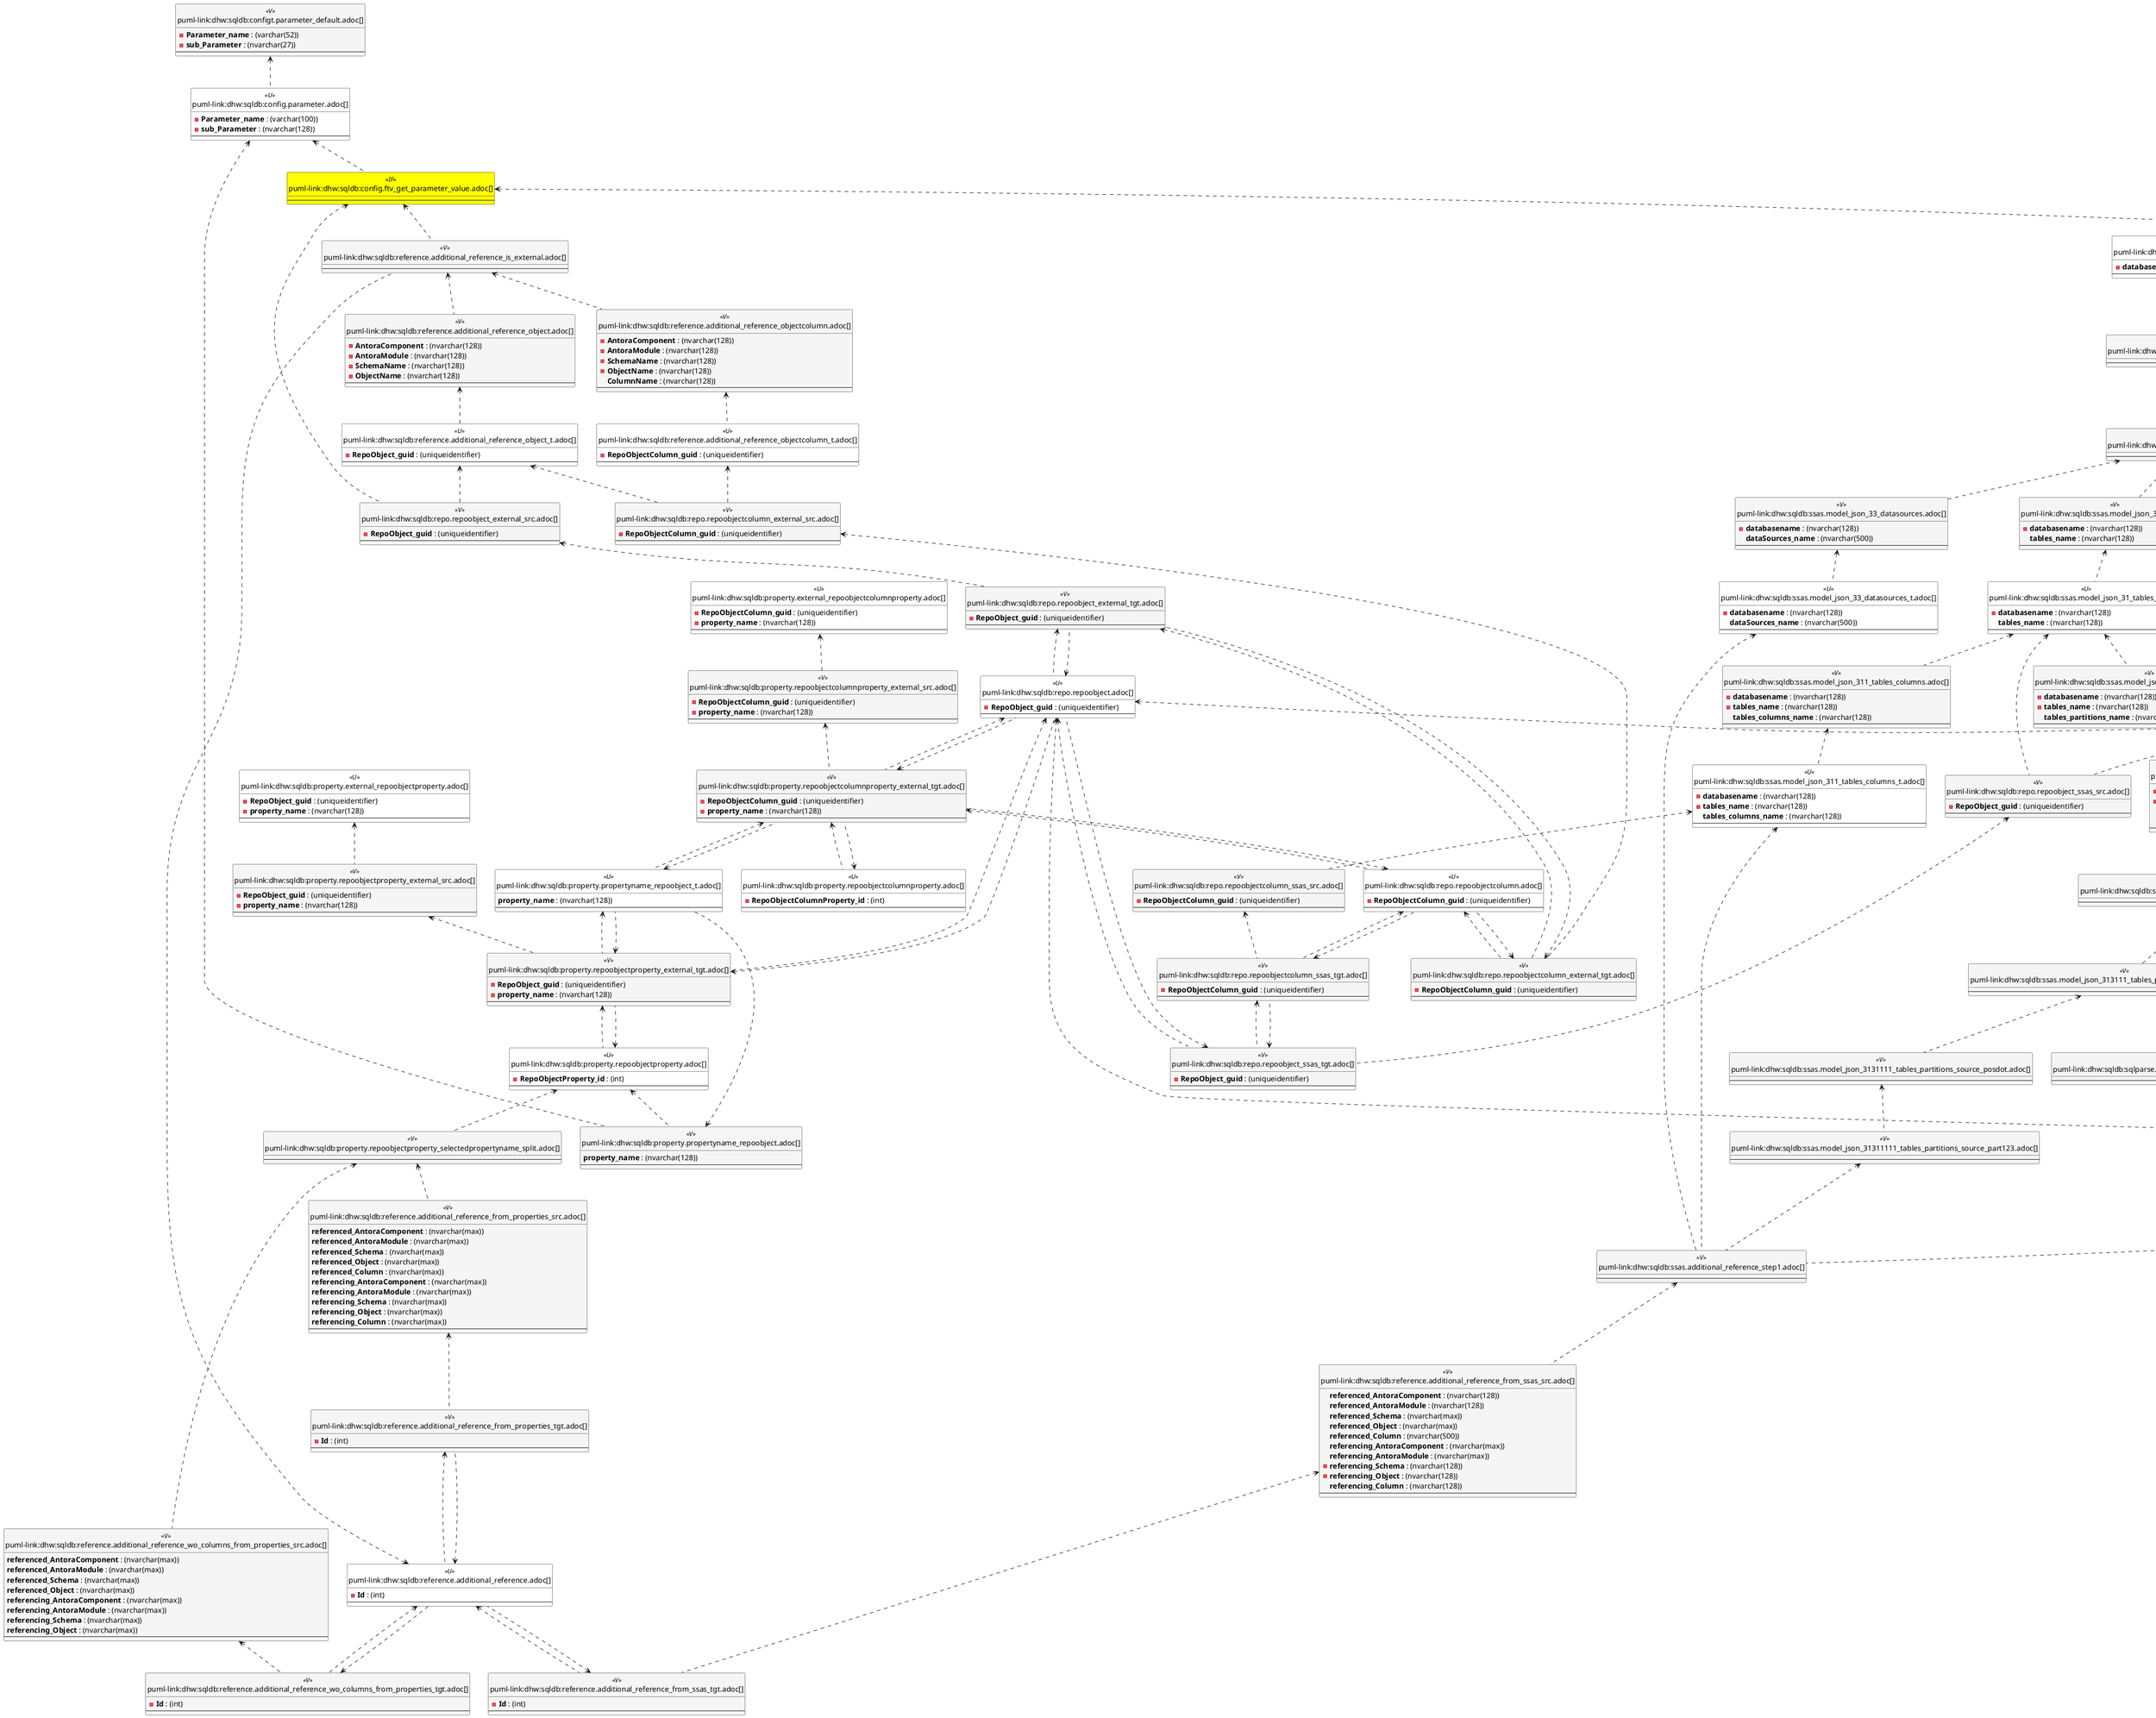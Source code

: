 @startuml
'Left to right direction
top to bottom direction
hide circle
'avoide "." issues:
set namespaceSeparator none


skinparam class {
  BackgroundColor White
  BackgroundColor<<FN>> Yellow
  BackgroundColor<<FS>> Yellow
  BackgroundColor<<FT>> LightGray
  BackgroundColor<<IF>> Yellow
  BackgroundColor<<IS>> Yellow
  BackgroundColor<<P>> Aqua
  BackgroundColor<<PC>> Aqua
  BackgroundColor<<SN>> Yellow
  BackgroundColor<<SO>> SlateBlue
  BackgroundColor<<TF>> LightGray
  BackgroundColor<<TR>> Tomato
  BackgroundColor<<U>> White
  BackgroundColor<<V>> WhiteSmoke
  BackgroundColor<<X>> Aqua
  BackgroundColor<<external>> AliceBlue
}


entity "puml-link:dhw:sqldb:config.ftv_get_parameter_value.adoc[]" as config.ftv_get_parameter_value << IF >> {
  --
}

entity "puml-link:dhw:sqldb:config.parameter.adoc[]" as config.Parameter << U >> {
  - **Parameter_name** : (varchar(100))
  - **sub_Parameter** : (nvarchar(128))
  --
}

entity "puml-link:dhw:sqldb:configt.join_type.adoc[]" as configT.join_type << V >> {
  - **join_type** : (varchar(16))
  --
}

entity "puml-link:dhw:sqldb:configt.parameter_default.adoc[]" as configT.Parameter_default << V >> {
  - **Parameter_name** : (varchar(52))
  - **sub_Parameter** : (nvarchar(27))
  --
}

entity "puml-link:dhw:sqldb:property.external_repoobjectcolumnproperty.adoc[]" as property.external_RepoObjectColumnProperty << U >> {
  - **RepoObjectColumn_guid** : (uniqueidentifier)
  - **property_name** : (nvarchar(128))
  --
}

entity "puml-link:dhw:sqldb:property.external_repoobjectproperty.adoc[]" as property.external_RepoObjectProperty << U >> {
  - **RepoObject_guid** : (uniqueidentifier)
  - **property_name** : (nvarchar(128))
  --
}

entity "puml-link:dhw:sqldb:property.propertyname_repoobject.adoc[]" as property.PropertyName_RepoObject << V >> {
  **property_name** : (nvarchar(128))
  --
}

entity "puml-link:dhw:sqldb:property.propertyname_repoobject_t.adoc[]" as property.PropertyName_RepoObject_T << U >> {
  **property_name** : (nvarchar(128))
  --
}

entity "puml-link:dhw:sqldb:property.repoobjectcolumnproperty.adoc[]" as property.RepoObjectColumnProperty << U >> {
  - **RepoObjectColumnProperty_id** : (int)
  --
}

entity "puml-link:dhw:sqldb:property.repoobjectcolumnproperty_external_src.adoc[]" as property.RepoObjectColumnProperty_external_src << V >> {
  - **RepoObjectColumn_guid** : (uniqueidentifier)
  - **property_name** : (nvarchar(128))
  --
}

entity "puml-link:dhw:sqldb:property.repoobjectcolumnproperty_external_tgt.adoc[]" as property.RepoObjectColumnProperty_external_tgt << V >> {
  - **RepoObjectColumn_guid** : (uniqueidentifier)
  - **property_name** : (nvarchar(128))
  --
}

entity "puml-link:dhw:sqldb:property.repoobjectproperty.adoc[]" as property.RepoObjectProperty << U >> {
  - **RepoObjectProperty_id** : (int)
  --
}

entity "puml-link:dhw:sqldb:property.repoobjectproperty_external_src.adoc[]" as property.RepoObjectProperty_external_src << V >> {
  - **RepoObject_guid** : (uniqueidentifier)
  - **property_name** : (nvarchar(128))
  --
}

entity "puml-link:dhw:sqldb:property.repoobjectproperty_external_tgt.adoc[]" as property.RepoObjectProperty_external_tgt << V >> {
  - **RepoObject_guid** : (uniqueidentifier)
  - **property_name** : (nvarchar(128))
  --
}

entity "puml-link:dhw:sqldb:property.repoobjectproperty_selectedpropertyname_split.adoc[]" as property.RepoObjectProperty_SelectedPropertyName_split << V >> {
  --
}

entity "puml-link:dhw:sqldb:reference.additional_reference.adoc[]" as reference.additional_Reference << U >> {
  - **Id** : (int)
  --
}

entity "puml-link:dhw:sqldb:reference.additional_reference_from_properties_src.adoc[]" as reference.additional_Reference_from_properties_src << V >> {
  **referenced_AntoraComponent** : (nvarchar(max))
  **referenced_AntoraModule** : (nvarchar(max))
  **referenced_Schema** : (nvarchar(max))
  **referenced_Object** : (nvarchar(max))
  **referenced_Column** : (nvarchar(max))
  **referencing_AntoraComponent** : (nvarchar(max))
  **referencing_AntoraModule** : (nvarchar(max))
  **referencing_Schema** : (nvarchar(max))
  **referencing_Object** : (nvarchar(max))
  **referencing_Column** : (nvarchar(max))
  --
}

entity "puml-link:dhw:sqldb:reference.additional_reference_from_properties_tgt.adoc[]" as reference.additional_Reference_from_properties_tgt << V >> {
  - **Id** : (int)
  --
}

entity "puml-link:dhw:sqldb:reference.additional_reference_from_ssas_src.adoc[]" as reference.additional_Reference_from_ssas_src << V >> {
  **referenced_AntoraComponent** : (nvarchar(128))
  **referenced_AntoraModule** : (nvarchar(128))
  **referenced_Schema** : (nvarchar(max))
  **referenced_Object** : (nvarchar(max))
  **referenced_Column** : (nvarchar(500))
  **referencing_AntoraComponent** : (nvarchar(max))
  **referencing_AntoraModule** : (nvarchar(max))
  - **referencing_Schema** : (nvarchar(128))
  - **referencing_Object** : (nvarchar(128))
  **referencing_Column** : (nvarchar(128))
  --
}

entity "puml-link:dhw:sqldb:reference.additional_reference_from_ssas_tgt.adoc[]" as reference.additional_Reference_from_ssas_tgt << V >> {
  - **Id** : (int)
  --
}

entity "puml-link:dhw:sqldb:reference.additional_reference_is_external.adoc[]" as reference.additional_Reference_is_external << V >> {
  --
}

entity "puml-link:dhw:sqldb:reference.additional_reference_object.adoc[]" as reference.additional_Reference_Object << V >> {
  - **AntoraComponent** : (nvarchar(128))
  - **AntoraModule** : (nvarchar(128))
  - **SchemaName** : (nvarchar(128))
  - **ObjectName** : (nvarchar(128))
  --
}

entity "puml-link:dhw:sqldb:reference.additional_reference_object_t.adoc[]" as reference.additional_Reference_Object_T << U >> {
  - **RepoObject_guid** : (uniqueidentifier)
  --
}

entity "puml-link:dhw:sqldb:reference.additional_reference_objectcolumn.adoc[]" as reference.additional_Reference_ObjectColumn << V >> {
  - **AntoraComponent** : (nvarchar(128))
  - **AntoraModule** : (nvarchar(128))
  - **SchemaName** : (nvarchar(128))
  - **ObjectName** : (nvarchar(128))
  **ColumnName** : (nvarchar(128))
  --
}

entity "puml-link:dhw:sqldb:reference.additional_reference_objectcolumn_t.adoc[]" as reference.additional_Reference_ObjectColumn_T << U >> {
  - **RepoObjectColumn_guid** : (uniqueidentifier)
  --
}

entity "puml-link:dhw:sqldb:reference.additional_reference_wo_columns_from_properties_src.adoc[]" as reference.additional_Reference_wo_columns_from_properties_src << V >> {
  **referenced_AntoraComponent** : (nvarchar(max))
  **referenced_AntoraModule** : (nvarchar(max))
  **referenced_Schema** : (nvarchar(max))
  **referenced_Object** : (nvarchar(max))
  **referencing_AntoraComponent** : (nvarchar(max))
  **referencing_AntoraModule** : (nvarchar(max))
  **referencing_Schema** : (nvarchar(max))
  **referencing_Object** : (nvarchar(max))
  --
}

entity "puml-link:dhw:sqldb:reference.additional_reference_wo_columns_from_properties_tgt.adoc[]" as reference.additional_Reference_wo_columns_from_properties_tgt << V >> {
  - **Id** : (int)
  --
}

entity "puml-link:dhw:sqldb:repo.repoobject.adoc[]" as repo.RepoObject << U >> {
  - **RepoObject_guid** : (uniqueidentifier)
  --
}

entity "puml-link:dhw:sqldb:repo.repoobject_external_src.adoc[]" as repo.RepoObject_external_src << V >> {
  - **RepoObject_guid** : (uniqueidentifier)
  --
}

entity "puml-link:dhw:sqldb:repo.repoobject_external_tgt.adoc[]" as repo.RepoObject_external_tgt << V >> {
  - **RepoObject_guid** : (uniqueidentifier)
  --
}

entity "puml-link:dhw:sqldb:repo.repoobject_ssas_src.adoc[]" as repo.RepoObject_SSAS_src << V >> {
  - **RepoObject_guid** : (uniqueidentifier)
  --
}

entity "puml-link:dhw:sqldb:repo.repoobject_ssas_tgt.adoc[]" as repo.RepoObject_SSAS_tgt << V >> {
  - **RepoObject_guid** : (uniqueidentifier)
  --
}

entity "puml-link:dhw:sqldb:repo.repoobjectcolumn.adoc[]" as repo.RepoObjectColumn << U >> {
  - **RepoObjectColumn_guid** : (uniqueidentifier)
  --
}

entity "puml-link:dhw:sqldb:repo.repoobjectcolumn_external_src.adoc[]" as repo.RepoObjectColumn_external_src << V >> {
  - **RepoObjectColumn_guid** : (uniqueidentifier)
  --
}

entity "puml-link:dhw:sqldb:repo.repoobjectcolumn_external_tgt.adoc[]" as repo.RepoObjectColumn_external_tgt << V >> {
  - **RepoObjectColumn_guid** : (uniqueidentifier)
  --
}

entity "puml-link:dhw:sqldb:repo.repoobjectcolumn_ssas_src.adoc[]" as repo.RepoObjectColumn_SSAS_src << V >> {
  - **RepoObjectColumn_guid** : (uniqueidentifier)
  --
}

entity "puml-link:dhw:sqldb:repo.repoobjectcolumn_ssas_tgt.adoc[]" as repo.RepoObjectColumn_SSAS_tgt << V >> {
  - **RepoObjectColumn_guid** : (uniqueidentifier)
  --
}

entity "puml-link:dhw:sqldb:repo.reposchema.adoc[]" as repo.RepoSchema << U >> {
  - **RepoSchema_guid** : (uniqueidentifier)
  --
}

entity "puml-link:dhw:sqldb:repo.reposchema_ssas_src.adoc[]" as repo.RepoSchema_ssas_src << V >> {
  --
}

entity "puml-link:dhw:sqldb:repo.reposchema_ssas_tgt.adoc[]" as repo.RepoSchema_ssas_tgt << V >> {
  - **RepoSchema_guid** : (uniqueidentifier)
  --
}

entity "puml-link:dhw:sqldb:sqlparse.ftv_sqlparse.adoc[]" as sqlparse.ftv_sqlparse << IF >> {
  --
}

entity "puml-link:dhw:sqldb:sqlparse.ftv_sqlparse_with_some_children.adoc[]" as sqlparse.ftv_sqlparse_with_some_children << IF >> {
  --
}

entity "puml-link:dhw:sqldb:sqlparse.repoobject_sqlmodules.adoc[]" as sqlparse.RepoObject_SqlModules << U >> {
  - **RepoObject_guid** : (uniqueidentifier)
  --
}

entity "puml-link:dhw:sqldb:sqlparse.repoobject_sqlmodules_10_statement.adoc[]" as sqlparse.RepoObject_SqlModules_10_statement << V >> {
  --
}

entity "puml-link:dhw:sqldb:sqlparse.repoobject_sqlmodules_20_statement_children.adoc[]" as sqlparse.RepoObject_SqlModules_20_statement_children << V >> {
  - **RepoObject_guid** : (uniqueidentifier)
  - **json_key** : (nvarchar(4000))
  --
}

entity "puml-link:dhw:sqldb:sqlparse.repoobject_sqlmodules_21_statement_children_helper.adoc[]" as sqlparse.RepoObject_SqlModules_21_statement_children_helper << V >> {
  --
}

entity "puml-link:dhw:sqldb:sqlparse.repoobject_sqlmodules_22_identifier_alias_as.adoc[]" as sqlparse.RepoObject_SqlModules_22_identifier_alias_AS << V >> {
  - **RepoObject_guid** : (uniqueidentifier)
  - **json_key** : (nvarchar(4000))
  **RowNumber** : (bigint)
  --
}

entity "puml-link:dhw:sqldb:sqlparse.repoobject_sqlmodules_29_1_object_is_union.adoc[]" as sqlparse.RepoObject_SqlModules_29_1_object_is_union << V >> {
  --
}

entity "puml-link:dhw:sqldb:sqlparse.repoobject_sqlmodules_29_2_object_is_groupby.adoc[]" as sqlparse.RepoObject_SqlModules_29_2_object_is_GroupBy << V >> {
  --
}

entity "puml-link:dhw:sqldb:sqlparse.repoobject_sqlmodules_31_object.adoc[]" as sqlparse.RepoObject_SqlModules_31_object << V >> {
  --
}

entity "puml-link:dhw:sqldb:sqlparse.repoobject_sqlmodules_32_objectclass.adoc[]" as sqlparse.RepoObject_SqlModules_32_ObjectClass << V >> {
  - **RepoObject_guid** : (uniqueidentifier)
  **class** : (nvarchar(500))
  --
}

entity "puml-link:dhw:sqldb:sqlparse.repoobject_sqlmodules_33_objectnormalized.adoc[]" as sqlparse.RepoObject_SqlModules_33_ObjectNormalized << V >> {
  - **RepoObject_guid** : (uniqueidentifier)
  **normalized** : (nvarchar(max))
  --
}

entity "puml-link:dhw:sqldb:sqlparse.repoobject_sqlmodules_39_object.adoc[]" as sqlparse.RepoObject_SqlModules_39_object << V >> {
  --
}

entity "puml-link:dhw:sqldb:sqlparse.repoobject_sqlmodules_41_from.adoc[]" as sqlparse.RepoObject_SqlModules_41_from << V >> {
  --
}

entity "puml-link:dhw:sqldb:sqlparse.repoobject_sqlmodules_41_from_t.adoc[]" as sqlparse.RepoObject_SqlModules_41_from_T << U >> {
  --
}

entity "puml-link:dhw:sqldb:sqlparse.repoobject_sqlmodules_42_from_identifier.adoc[]" as sqlparse.RepoObject_SqlModules_42_from_Identifier << V >> {
  --
}

entity "puml-link:dhw:sqldb:ssas.additional_reference_step1.adoc[]" as ssas.additional_Reference_step1 << V >> {
  --
}

entity "puml-link:dhw:sqldb:ssas.model_json.adoc[]" as ssas.model_json << U >> {
  - **databasename** : (nvarchar(128))
  --
}

entity "puml-link:dhw:sqldb:ssas.model_json_10.adoc[]" as ssas.model_json_10 << V >> {
  --
}

entity "puml-link:dhw:sqldb:ssas.model_json_20.adoc[]" as ssas.model_json_20 << V >> {
  --
}

entity "puml-link:dhw:sqldb:ssas.model_json_201_descriptions_multiline.adoc[]" as ssas.model_json_201_descriptions_multiline << V >> {
  --
}

entity "puml-link:dhw:sqldb:ssas.model_json_2011_descriptions_stragg.adoc[]" as ssas.model_json_2011_descriptions_StrAgg << V >> {
  --
}

entity "puml-link:dhw:sqldb:ssas.model_json_31_tables.adoc[]" as ssas.model_json_31_tables << V >> {
  - **databasename** : (nvarchar(128))
  **tables_name** : (nvarchar(128))
  --
}

entity "puml-link:dhw:sqldb:ssas.model_json_31_tables_t.adoc[]" as ssas.model_json_31_tables_T << U >> {
  - **databasename** : (nvarchar(128))
  **tables_name** : (nvarchar(128))
  --
}

entity "puml-link:dhw:sqldb:ssas.model_json_311_tables_columns.adoc[]" as ssas.model_json_311_tables_columns << V >> {
  - **databasename** : (nvarchar(128))
  - **tables_name** : (nvarchar(128))
  **tables_columns_name** : (nvarchar(128))
  --
}

entity "puml-link:dhw:sqldb:ssas.model_json_311_tables_columns_t.adoc[]" as ssas.model_json_311_tables_columns_T << U >> {
  - **databasename** : (nvarchar(128))
  - **tables_name** : (nvarchar(128))
  **tables_columns_name** : (nvarchar(128))
  --
}

entity "puml-link:dhw:sqldb:ssas.model_json_313_tables_partitions.adoc[]" as ssas.model_json_313_tables_partitions << V >> {
  - **databasename** : (nvarchar(128))
  - **tables_name** : (nvarchar(128))
  **tables_partitions_name** : (nvarchar(500))
  --
}

entity "puml-link:dhw:sqldb:ssas.model_json_3131_tables_partitions_source.adoc[]" as ssas.model_json_3131_tables_partitions_source << V >> {
  - **databasename** : (nvarchar(128))
  - **tables_name** : (nvarchar(128))
  **tables_partitions_name** : (nvarchar(500))
  **tables_partitions_source_name** : (nvarchar(500))
  --
}

entity "puml-link:dhw:sqldb:ssas.model_json_31311_tables_partitions_source_posfrom.adoc[]" as ssas.model_json_31311_tables_partitions_source_PosFrom << V >> {
  --
}

entity "puml-link:dhw:sqldb:ssas.model_json_313111_tables_partitions_source_stringfrom.adoc[]" as ssas.model_json_313111_tables_partitions_source_StringFrom << V >> {
  --
}

entity "puml-link:dhw:sqldb:ssas.model_json_3131111_tables_partitions_source_posdot.adoc[]" as ssas.model_json_3131111_tables_partitions_source_PosDot << V >> {
  --
}

entity "puml-link:dhw:sqldb:ssas.model_json_31311111_tables_partitions_source_part123.adoc[]" as ssas.model_json_31311111_tables_partitions_source_Part123 << V >> {
  --
}

entity "puml-link:dhw:sqldb:ssas.model_json_33_datasources.adoc[]" as ssas.model_json_33_dataSources << V >> {
  - **databasename** : (nvarchar(128))
  **dataSources_name** : (nvarchar(500))
  --
}

entity "puml-link:dhw:sqldb:ssas.model_json_33_datasources_t.adoc[]" as ssas.model_json_33_dataSources_T << U >> {
  - **databasename** : (nvarchar(128))
  **dataSources_name** : (nvarchar(500))
  --
}

config.ftv_get_parameter_value <.. ssas.additional_Reference_step1
config.ftv_get_parameter_value <.. reference.additional_Reference_is_external
config.ftv_get_parameter_value <.. repo.RepoObject_external_src
config.Parameter <.. config.ftv_get_parameter_value
config.Parameter <.. property.PropertyName_RepoObject
configT.join_type <.. sqlparse.RepoObject_SqlModules_41_from
configT.Parameter_default <.. config.Parameter
property.external_RepoObjectColumnProperty <.. property.RepoObjectColumnProperty_external_src
property.external_RepoObjectProperty <.. property.RepoObjectProperty_external_src
property.PropertyName_RepoObject <.. property.PropertyName_RepoObject_T
property.PropertyName_RepoObject_T <.. property.RepoObjectColumnProperty_external_tgt
property.PropertyName_RepoObject_T <.. property.RepoObjectProperty_external_tgt
property.RepoObjectColumnProperty <.. property.RepoObjectColumnProperty_external_tgt
property.RepoObjectColumnProperty_external_src <.. property.RepoObjectColumnProperty_external_tgt
property.RepoObjectColumnProperty_external_tgt <.. property.PropertyName_RepoObject_T
property.RepoObjectColumnProperty_external_tgt <.. repo.RepoObjectColumn
property.RepoObjectColumnProperty_external_tgt <.. property.RepoObjectColumnProperty
property.RepoObjectColumnProperty_external_tgt <.. repo.RepoObject
property.RepoObjectProperty <.. property.RepoObjectProperty_SelectedPropertyName_split
property.RepoObjectProperty <.. property.PropertyName_RepoObject
property.RepoObjectProperty <.. property.RepoObjectProperty_external_tgt
property.RepoObjectProperty_external_src <.. property.RepoObjectProperty_external_tgt
property.RepoObjectProperty_external_tgt <.. repo.RepoObject
property.RepoObjectProperty_external_tgt <.. property.PropertyName_RepoObject_T
property.RepoObjectProperty_external_tgt <.. property.RepoObjectProperty
property.RepoObjectProperty_SelectedPropertyName_split <.. reference.additional_Reference_wo_columns_from_properties_src
property.RepoObjectProperty_SelectedPropertyName_split <.. reference.additional_Reference_from_properties_src
reference.additional_Reference <.. reference.additional_Reference_from_ssas_tgt
reference.additional_Reference <.. reference.additional_Reference_wo_columns_from_properties_tgt
reference.additional_Reference <.. reference.additional_Reference_from_properties_tgt
reference.additional_Reference <.. reference.additional_Reference_is_external
reference.additional_Reference_from_properties_src <.. reference.additional_Reference_from_properties_tgt
reference.additional_Reference_from_properties_tgt <.. reference.additional_Reference
reference.additional_Reference_from_ssas_src <.. reference.additional_Reference_from_ssas_tgt
reference.additional_Reference_from_ssas_tgt <.. reference.additional_Reference
reference.additional_Reference_is_external <.. reference.additional_Reference_ObjectColumn
reference.additional_Reference_is_external <.. reference.additional_Reference_Object
reference.additional_Reference_Object <.. reference.additional_Reference_Object_T
reference.additional_Reference_Object_T <.. repo.RepoObjectColumn_external_src
reference.additional_Reference_Object_T <.. repo.RepoObject_external_src
reference.additional_Reference_ObjectColumn <.. reference.additional_Reference_ObjectColumn_T
reference.additional_Reference_ObjectColumn_T <.. repo.RepoObjectColumn_external_src
reference.additional_Reference_wo_columns_from_properties_src <.. reference.additional_Reference_wo_columns_from_properties_tgt
reference.additional_Reference_wo_columns_from_properties_tgt <.. reference.additional_Reference
repo.RepoObject <.. sqlparse.RepoObject_SqlModules_39_object
repo.RepoObject <.. sqlparse.RepoObject_SqlModules_10_statement
repo.RepoObject <.. property.RepoObjectColumnProperty_external_tgt
repo.RepoObject <.. property.RepoObjectProperty_external_tgt
repo.RepoObject <.. repo.RepoObject_external_tgt
repo.RepoObject <.. repo.RepoObject_SSAS_tgt
repo.RepoObject_external_src <.. repo.RepoObject_external_tgt
repo.RepoObject_external_tgt <.. repo.RepoObject
repo.RepoObject_external_tgt <.. repo.RepoObjectColumn_external_tgt
repo.RepoObject_SSAS_src <.. repo.RepoObject_SSAS_tgt
repo.RepoObject_SSAS_tgt <.. repo.RepoObject
repo.RepoObject_SSAS_tgt <.. repo.RepoObjectColumn_SSAS_tgt
repo.RepoObjectColumn <.. property.RepoObjectColumnProperty_external_tgt
repo.RepoObjectColumn <.. repo.RepoObjectColumn_external_tgt
repo.RepoObjectColumn <.. repo.RepoObjectColumn_SSAS_tgt
repo.RepoObjectColumn_external_src <.. repo.RepoObjectColumn_external_tgt
repo.RepoObjectColumn_external_tgt <.. repo.RepoObjectColumn
repo.RepoObjectColumn_external_tgt <.. repo.RepoObject_external_tgt
repo.RepoObjectColumn_SSAS_src <.. repo.RepoObjectColumn_SSAS_tgt
repo.RepoObjectColumn_SSAS_tgt <.. repo.RepoObjectColumn
repo.RepoObjectColumn_SSAS_tgt <.. repo.RepoObject_SSAS_tgt
repo.RepoSchema <.. repo.RepoSchema_ssas_tgt
repo.RepoSchema <.. repo.RepoObject_SSAS_src
repo.RepoSchema_ssas_src <.. repo.RepoSchema_ssas_tgt
repo.RepoSchema_ssas_tgt <.. repo.RepoSchema
sqlparse.ftv_sqlparse <.. sqlparse.RepoObject_SqlModules_22_identifier_alias_AS
sqlparse.ftv_sqlparse_with_some_children <.. sqlparse.RepoObject_SqlModules_20_statement_children
sqlparse.RepoObject_SqlModules <.. sqlparse.RepoObject_SqlModules_39_object
sqlparse.RepoObject_SqlModules <.. sqlparse.RepoObject_SqlModules_10_statement
sqlparse.RepoObject_SqlModules_10_statement <.. sqlparse.RepoObject_SqlModules_20_statement_children
sqlparse.RepoObject_SqlModules_20_statement_children <.. sqlparse.RepoObject_SqlModules_32_ObjectClass
sqlparse.RepoObject_SqlModules_20_statement_children <.. sqlparse.RepoObject_SqlModules_29_2_object_is_GroupBy
sqlparse.RepoObject_SqlModules_20_statement_children <.. sqlparse.RepoObject_SqlModules_21_statement_children_helper
sqlparse.RepoObject_SqlModules_20_statement_children <.. sqlparse.RepoObject_SqlModules_29_1_object_is_union
sqlparse.RepoObject_SqlModules_20_statement_children <.. sqlparse.RepoObject_SqlModules_33_ObjectNormalized
sqlparse.RepoObject_SqlModules_20_statement_children <.. sqlparse.RepoObject_SqlModules_22_identifier_alias_AS
sqlparse.RepoObject_SqlModules_20_statement_children <.. sqlparse.RepoObject_SqlModules_41_from
sqlparse.RepoObject_SqlModules_21_statement_children_helper <.. sqlparse.RepoObject_SqlModules_31_object
sqlparse.RepoObject_SqlModules_22_identifier_alias_AS <.. sqlparse.RepoObject_SqlModules_41_from
sqlparse.RepoObject_SqlModules_29_1_object_is_union <.. sqlparse.RepoObject_SqlModules_39_object
sqlparse.RepoObject_SqlModules_29_1_object_is_union <.. sqlparse.RepoObject_SqlModules_42_from_Identifier
sqlparse.RepoObject_SqlModules_29_2_object_is_GroupBy <.. sqlparse.RepoObject_SqlModules_39_object
sqlparse.RepoObject_SqlModules_31_object <.. sqlparse.RepoObject_SqlModules_39_object
sqlparse.RepoObject_SqlModules_32_ObjectClass <.. sqlparse.RepoObject_SqlModules_39_object
sqlparse.RepoObject_SqlModules_33_ObjectNormalized <.. sqlparse.RepoObject_SqlModules_39_object
sqlparse.RepoObject_SqlModules_39_object <.. sqlparse.RepoObject_SqlModules_41_from
sqlparse.RepoObject_SqlModules_41_from <.. sqlparse.RepoObject_SqlModules_41_from_T
sqlparse.RepoObject_SqlModules_41_from_T <.. sqlparse.RepoObject_SqlModules_42_from_Identifier
ssas.additional_Reference_step1 <.. reference.additional_Reference_from_ssas_src
ssas.model_json <.. ssas.model_json_10
ssas.model_json_10 <.. ssas.model_json_20
ssas.model_json_20 <.. repo.RepoSchema_ssas_src
ssas.model_json_20 <.. ssas.model_json_201_descriptions_multiline
ssas.model_json_20 <.. ssas.model_json_33_dataSources
ssas.model_json_20 <.. ssas.model_json_31_tables
ssas.model_json_201_descriptions_multiline <.. ssas.model_json_2011_descriptions_StrAgg
ssas.model_json_2011_descriptions_StrAgg <.. repo.RepoSchema_ssas_src
ssas.model_json_31_tables <.. ssas.model_json_31_tables_T
ssas.model_json_31_tables_T <.. repo.RepoObject_SSAS_src
ssas.model_json_31_tables_T <.. ssas.model_json_313_tables_partitions
ssas.model_json_31_tables_T <.. ssas.model_json_311_tables_columns
ssas.model_json_311_tables_columns <.. ssas.model_json_311_tables_columns_T
ssas.model_json_311_tables_columns_T <.. repo.RepoObjectColumn_SSAS_src
ssas.model_json_311_tables_columns_T <.. ssas.additional_Reference_step1
ssas.model_json_313_tables_partitions <.. ssas.model_json_3131_tables_partitions_source
ssas.model_json_3131_tables_partitions_source <.. ssas.model_json_31311_tables_partitions_source_PosFrom
ssas.model_json_31311_tables_partitions_source_PosFrom <.. ssas.model_json_313111_tables_partitions_source_StringFrom
ssas.model_json_313111_tables_partitions_source_StringFrom <.. ssas.model_json_3131111_tables_partitions_source_PosDot
ssas.model_json_3131111_tables_partitions_source_PosDot <.. ssas.model_json_31311111_tables_partitions_source_Part123
ssas.model_json_31311111_tables_partitions_source_Part123 <.. ssas.additional_Reference_step1
ssas.model_json_33_dataSources <.. ssas.model_json_33_dataSources_T
ssas.model_json_33_dataSources_T <.. ssas.additional_Reference_step1
@enduml

